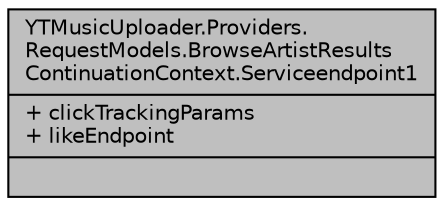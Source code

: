 digraph "YTMusicUploader.Providers.RequestModels.BrowseArtistResultsContinuationContext.Serviceendpoint1"
{
 // LATEX_PDF_SIZE
  edge [fontname="Helvetica",fontsize="10",labelfontname="Helvetica",labelfontsize="10"];
  node [fontname="Helvetica",fontsize="10",shape=record];
  Node1 [label="{YTMusicUploader.Providers.\lRequestModels.BrowseArtistResults\lContinuationContext.Serviceendpoint1\n|+ clickTrackingParams\l+ likeEndpoint\l|}",height=0.2,width=0.4,color="black", fillcolor="grey75", style="filled", fontcolor="black",tooltip=" "];
}
